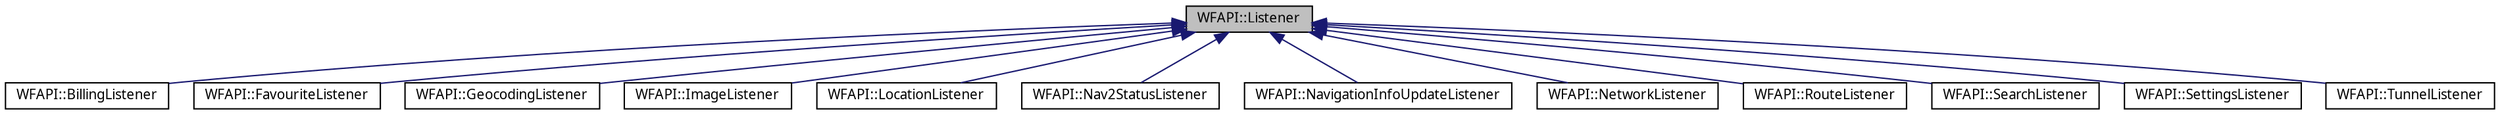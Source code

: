digraph G
{
  edge [fontname="FreeSans.ttf",fontsize=10,labelfontname="FreeSans.ttf",labelfontsize=10];
  node [fontname="FreeSans.ttf",fontsize=10,shape=record];
  Node1 [label="WFAPI::Listener",height=0.2,width=0.4,color="black", fillcolor="grey75", style="filled" fontcolor="black"];
  Node1 -> Node2 [dir=back,color="midnightblue",fontsize=10,style="solid",fontname="FreeSans.ttf"];
  Node2 [label="WFAPI::BillingListener",height=0.2,width=0.4,color="black", fillcolor="white", style="filled",URL="$classWFAPI_1_1BillingListener.html"];
  Node1 -> Node3 [dir=back,color="midnightblue",fontsize=10,style="solid",fontname="FreeSans.ttf"];
  Node3 [label="WFAPI::FavouriteListener",height=0.2,width=0.4,color="black", fillcolor="white", style="filled",URL="$classWFAPI_1_1FavouriteListener.html"];
  Node1 -> Node4 [dir=back,color="midnightblue",fontsize=10,style="solid",fontname="FreeSans.ttf"];
  Node4 [label="WFAPI::GeocodingListener",height=0.2,width=0.4,color="black", fillcolor="white", style="filled",URL="$classWFAPI_1_1GeocodingListener.html"];
  Node1 -> Node5 [dir=back,color="midnightblue",fontsize=10,style="solid",fontname="FreeSans.ttf"];
  Node5 [label="WFAPI::ImageListener",height=0.2,width=0.4,color="black", fillcolor="white", style="filled",URL="$classWFAPI_1_1ImageListener.html"];
  Node1 -> Node6 [dir=back,color="midnightblue",fontsize=10,style="solid",fontname="FreeSans.ttf"];
  Node6 [label="WFAPI::LocationListener",height=0.2,width=0.4,color="black", fillcolor="white", style="filled",URL="$classWFAPI_1_1LocationListener.html"];
  Node1 -> Node7 [dir=back,color="midnightblue",fontsize=10,style="solid",fontname="FreeSans.ttf"];
  Node7 [label="WFAPI::Nav2StatusListener",height=0.2,width=0.4,color="black", fillcolor="white", style="filled",URL="$classWFAPI_1_1Nav2StatusListener.html"];
  Node1 -> Node8 [dir=back,color="midnightblue",fontsize=10,style="solid",fontname="FreeSans.ttf"];
  Node8 [label="WFAPI::NavigationInfoUpdateListener",height=0.2,width=0.4,color="black", fillcolor="white", style="filled",URL="$classWFAPI_1_1NavigationInfoUpdateListener.html"];
  Node1 -> Node9 [dir=back,color="midnightblue",fontsize=10,style="solid",fontname="FreeSans.ttf"];
  Node9 [label="WFAPI::NetworkListener",height=0.2,width=0.4,color="black", fillcolor="white", style="filled",URL="$classWFAPI_1_1NetworkListener.html"];
  Node1 -> Node10 [dir=back,color="midnightblue",fontsize=10,style="solid",fontname="FreeSans.ttf"];
  Node10 [label="WFAPI::RouteListener",height=0.2,width=0.4,color="black", fillcolor="white", style="filled",URL="$classWFAPI_1_1RouteListener.html"];
  Node1 -> Node11 [dir=back,color="midnightblue",fontsize=10,style="solid",fontname="FreeSans.ttf"];
  Node11 [label="WFAPI::SearchListener",height=0.2,width=0.4,color="black", fillcolor="white", style="filled",URL="$classWFAPI_1_1SearchListener.html"];
  Node1 -> Node12 [dir=back,color="midnightblue",fontsize=10,style="solid",fontname="FreeSans.ttf"];
  Node12 [label="WFAPI::SettingsListener",height=0.2,width=0.4,color="black", fillcolor="white", style="filled",URL="$classWFAPI_1_1SettingsListener.html"];
  Node1 -> Node13 [dir=back,color="midnightblue",fontsize=10,style="solid",fontname="FreeSans.ttf"];
  Node13 [label="WFAPI::TunnelListener",height=0.2,width=0.4,color="black", fillcolor="white", style="filled",URL="$classWFAPI_1_1TunnelListener.html"];
}
